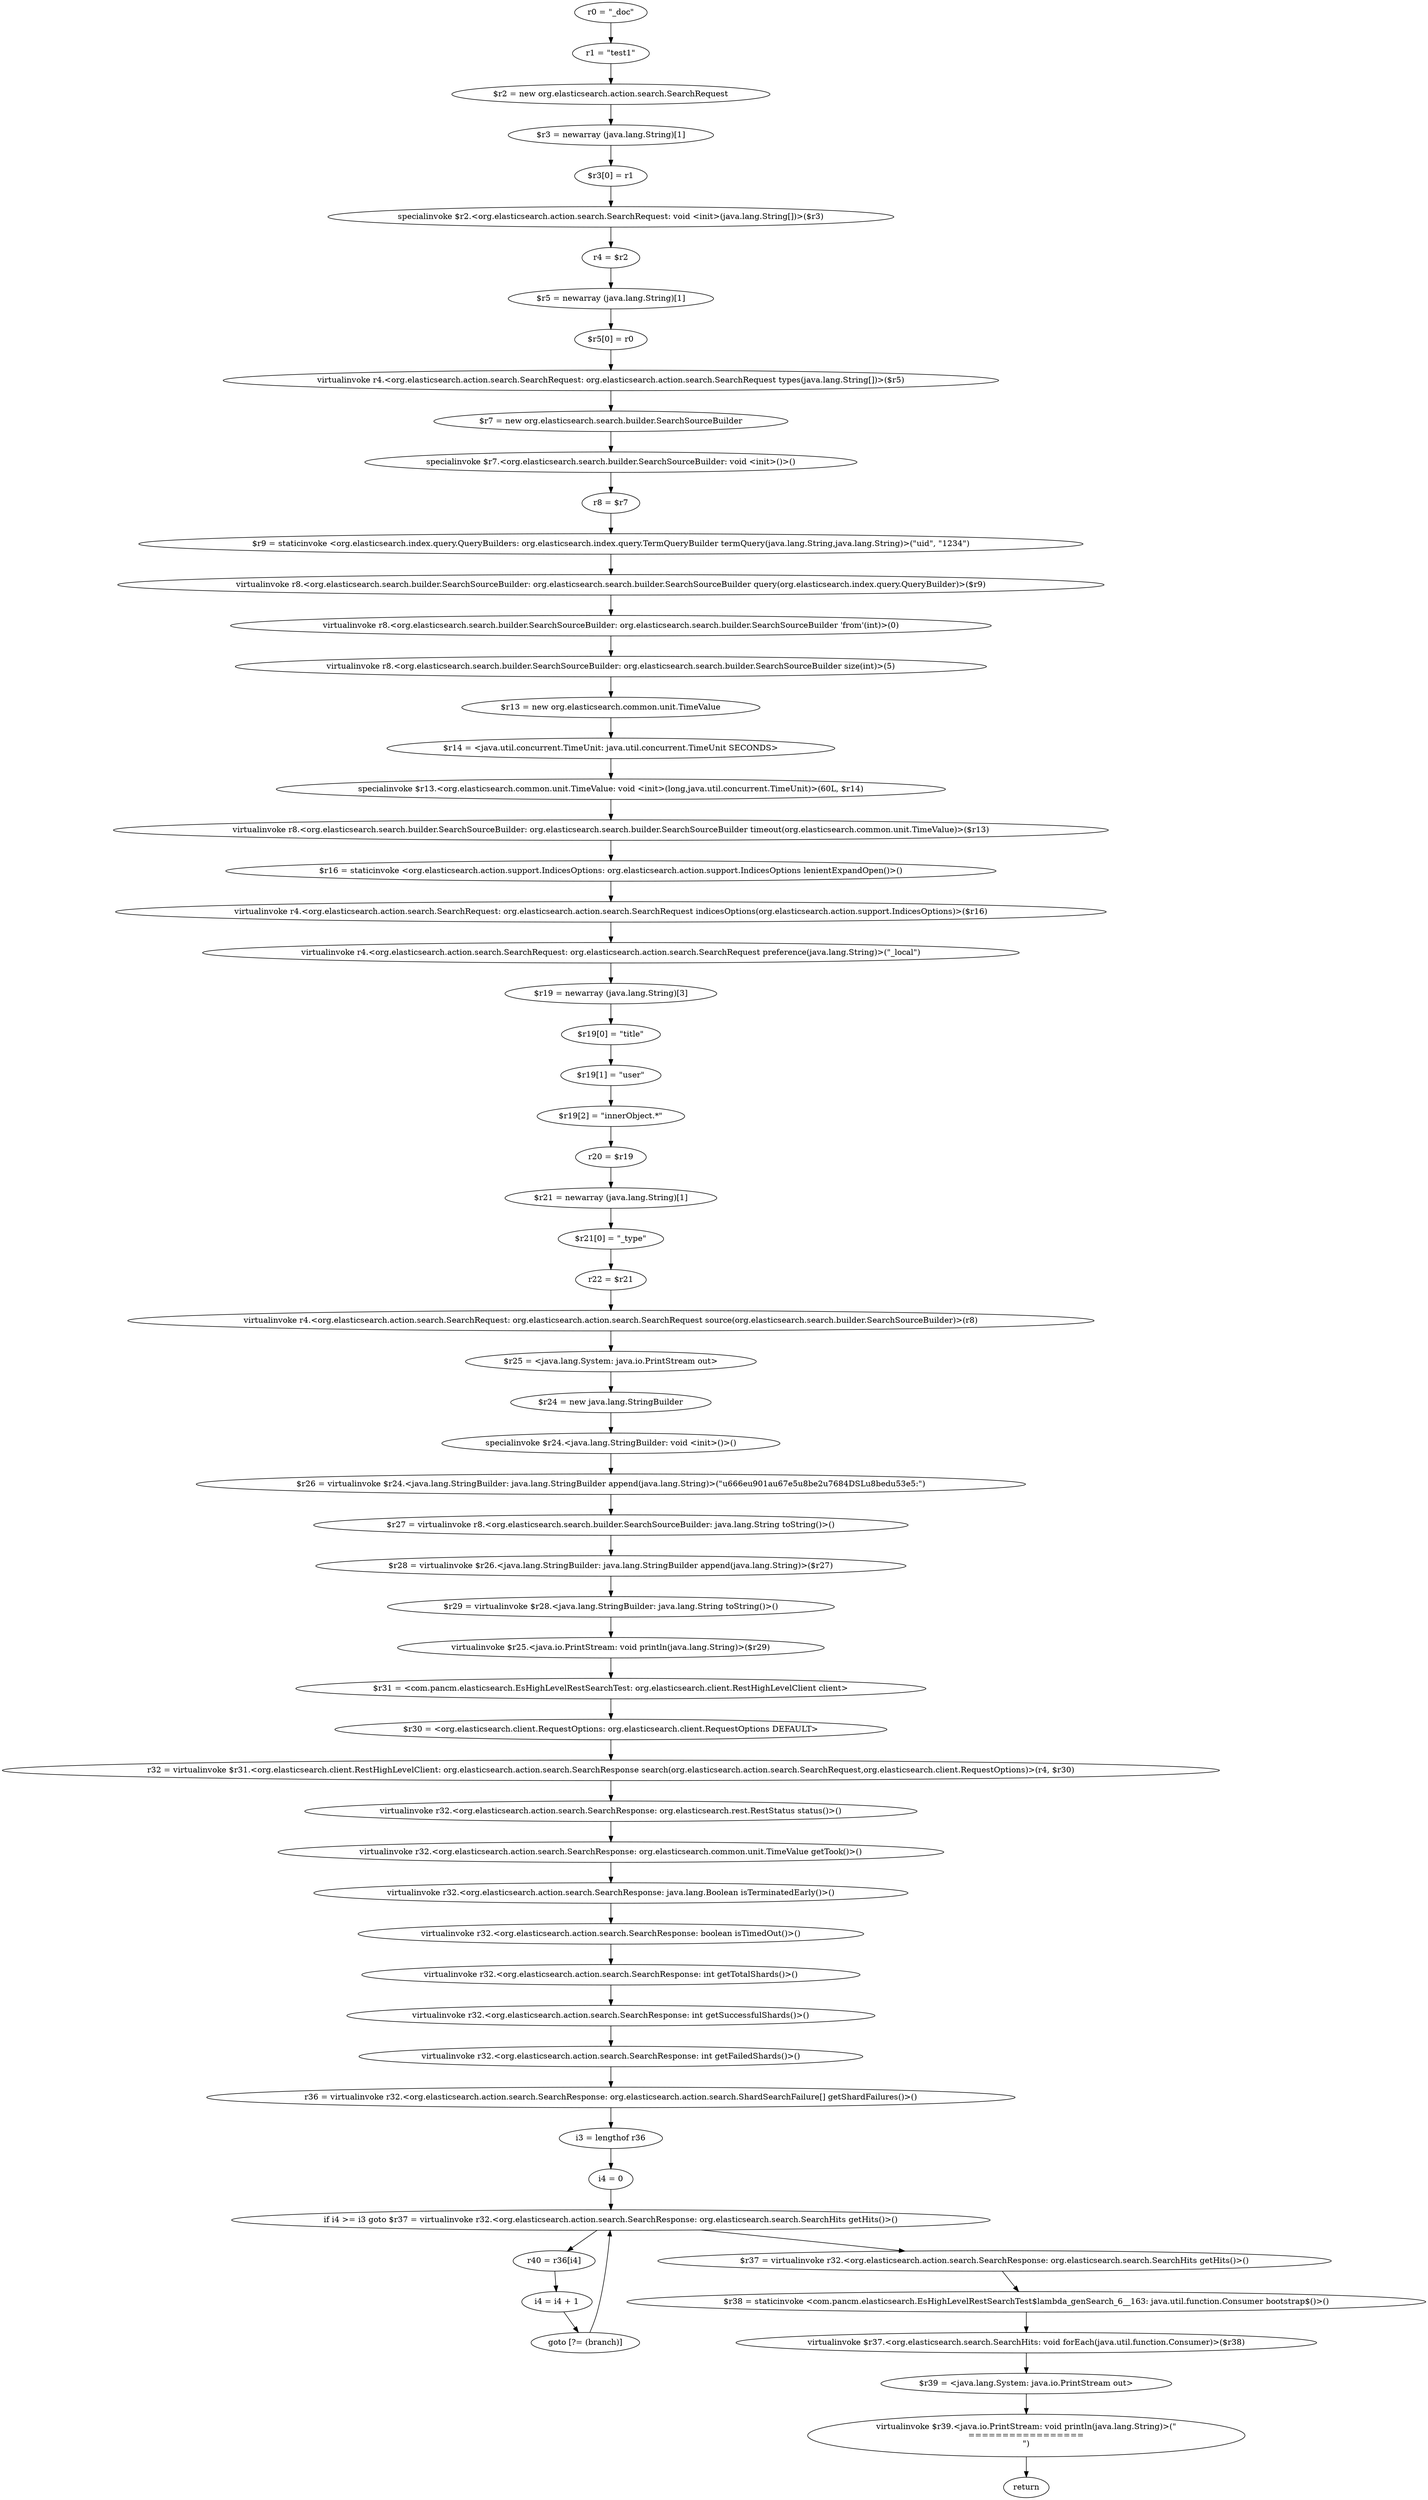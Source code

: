 digraph "unitGraph" {
    "r0 = \"_doc\""
    "r1 = \"test1\""
    "$r2 = new org.elasticsearch.action.search.SearchRequest"
    "$r3 = newarray (java.lang.String)[1]"
    "$r3[0] = r1"
    "specialinvoke $r2.<org.elasticsearch.action.search.SearchRequest: void <init>(java.lang.String[])>($r3)"
    "r4 = $r2"
    "$r5 = newarray (java.lang.String)[1]"
    "$r5[0] = r0"
    "virtualinvoke r4.<org.elasticsearch.action.search.SearchRequest: org.elasticsearch.action.search.SearchRequest types(java.lang.String[])>($r5)"
    "$r7 = new org.elasticsearch.search.builder.SearchSourceBuilder"
    "specialinvoke $r7.<org.elasticsearch.search.builder.SearchSourceBuilder: void <init>()>()"
    "r8 = $r7"
    "$r9 = staticinvoke <org.elasticsearch.index.query.QueryBuilders: org.elasticsearch.index.query.TermQueryBuilder termQuery(java.lang.String,java.lang.String)>(\"uid\", \"1234\")"
    "virtualinvoke r8.<org.elasticsearch.search.builder.SearchSourceBuilder: org.elasticsearch.search.builder.SearchSourceBuilder query(org.elasticsearch.index.query.QueryBuilder)>($r9)"
    "virtualinvoke r8.<org.elasticsearch.search.builder.SearchSourceBuilder: org.elasticsearch.search.builder.SearchSourceBuilder 'from'(int)>(0)"
    "virtualinvoke r8.<org.elasticsearch.search.builder.SearchSourceBuilder: org.elasticsearch.search.builder.SearchSourceBuilder size(int)>(5)"
    "$r13 = new org.elasticsearch.common.unit.TimeValue"
    "$r14 = <java.util.concurrent.TimeUnit: java.util.concurrent.TimeUnit SECONDS>"
    "specialinvoke $r13.<org.elasticsearch.common.unit.TimeValue: void <init>(long,java.util.concurrent.TimeUnit)>(60L, $r14)"
    "virtualinvoke r8.<org.elasticsearch.search.builder.SearchSourceBuilder: org.elasticsearch.search.builder.SearchSourceBuilder timeout(org.elasticsearch.common.unit.TimeValue)>($r13)"
    "$r16 = staticinvoke <org.elasticsearch.action.support.IndicesOptions: org.elasticsearch.action.support.IndicesOptions lenientExpandOpen()>()"
    "virtualinvoke r4.<org.elasticsearch.action.search.SearchRequest: org.elasticsearch.action.search.SearchRequest indicesOptions(org.elasticsearch.action.support.IndicesOptions)>($r16)"
    "virtualinvoke r4.<org.elasticsearch.action.search.SearchRequest: org.elasticsearch.action.search.SearchRequest preference(java.lang.String)>(\"_local\")"
    "$r19 = newarray (java.lang.String)[3]"
    "$r19[0] = \"title\""
    "$r19[1] = \"user\""
    "$r19[2] = \"innerObject.*\""
    "r20 = $r19"
    "$r21 = newarray (java.lang.String)[1]"
    "$r21[0] = \"_type\""
    "r22 = $r21"
    "virtualinvoke r4.<org.elasticsearch.action.search.SearchRequest: org.elasticsearch.action.search.SearchRequest source(org.elasticsearch.search.builder.SearchSourceBuilder)>(r8)"
    "$r25 = <java.lang.System: java.io.PrintStream out>"
    "$r24 = new java.lang.StringBuilder"
    "specialinvoke $r24.<java.lang.StringBuilder: void <init>()>()"
    "$r26 = virtualinvoke $r24.<java.lang.StringBuilder: java.lang.StringBuilder append(java.lang.String)>(\"\u666e\u901a\u67e5\u8be2\u7684DSL\u8bed\u53e5:\")"
    "$r27 = virtualinvoke r8.<org.elasticsearch.search.builder.SearchSourceBuilder: java.lang.String toString()>()"
    "$r28 = virtualinvoke $r26.<java.lang.StringBuilder: java.lang.StringBuilder append(java.lang.String)>($r27)"
    "$r29 = virtualinvoke $r28.<java.lang.StringBuilder: java.lang.String toString()>()"
    "virtualinvoke $r25.<java.io.PrintStream: void println(java.lang.String)>($r29)"
    "$r31 = <com.pancm.elasticsearch.EsHighLevelRestSearchTest: org.elasticsearch.client.RestHighLevelClient client>"
    "$r30 = <org.elasticsearch.client.RequestOptions: org.elasticsearch.client.RequestOptions DEFAULT>"
    "r32 = virtualinvoke $r31.<org.elasticsearch.client.RestHighLevelClient: org.elasticsearch.action.search.SearchResponse search(org.elasticsearch.action.search.SearchRequest,org.elasticsearch.client.RequestOptions)>(r4, $r30)"
    "virtualinvoke r32.<org.elasticsearch.action.search.SearchResponse: org.elasticsearch.rest.RestStatus status()>()"
    "virtualinvoke r32.<org.elasticsearch.action.search.SearchResponse: org.elasticsearch.common.unit.TimeValue getTook()>()"
    "virtualinvoke r32.<org.elasticsearch.action.search.SearchResponse: java.lang.Boolean isTerminatedEarly()>()"
    "virtualinvoke r32.<org.elasticsearch.action.search.SearchResponse: boolean isTimedOut()>()"
    "virtualinvoke r32.<org.elasticsearch.action.search.SearchResponse: int getTotalShards()>()"
    "virtualinvoke r32.<org.elasticsearch.action.search.SearchResponse: int getSuccessfulShards()>()"
    "virtualinvoke r32.<org.elasticsearch.action.search.SearchResponse: int getFailedShards()>()"
    "r36 = virtualinvoke r32.<org.elasticsearch.action.search.SearchResponse: org.elasticsearch.action.search.ShardSearchFailure[] getShardFailures()>()"
    "i3 = lengthof r36"
    "i4 = 0"
    "if i4 >= i3 goto $r37 = virtualinvoke r32.<org.elasticsearch.action.search.SearchResponse: org.elasticsearch.search.SearchHits getHits()>()"
    "r40 = r36[i4]"
    "i4 = i4 + 1"
    "goto [?= (branch)]"
    "$r37 = virtualinvoke r32.<org.elasticsearch.action.search.SearchResponse: org.elasticsearch.search.SearchHits getHits()>()"
    "$r38 = staticinvoke <com.pancm.elasticsearch.EsHighLevelRestSearchTest$lambda_genSearch_6__163: java.util.function.Consumer bootstrap$()>()"
    "virtualinvoke $r37.<org.elasticsearch.search.SearchHits: void forEach(java.util.function.Consumer)>($r38)"
    "$r39 = <java.lang.System: java.io.PrintStream out>"
    "virtualinvoke $r39.<java.io.PrintStream: void println(java.lang.String)>(\"\n=================\n\")"
    "return"
    "r0 = \"_doc\""->"r1 = \"test1\"";
    "r1 = \"test1\""->"$r2 = new org.elasticsearch.action.search.SearchRequest";
    "$r2 = new org.elasticsearch.action.search.SearchRequest"->"$r3 = newarray (java.lang.String)[1]";
    "$r3 = newarray (java.lang.String)[1]"->"$r3[0] = r1";
    "$r3[0] = r1"->"specialinvoke $r2.<org.elasticsearch.action.search.SearchRequest: void <init>(java.lang.String[])>($r3)";
    "specialinvoke $r2.<org.elasticsearch.action.search.SearchRequest: void <init>(java.lang.String[])>($r3)"->"r4 = $r2";
    "r4 = $r2"->"$r5 = newarray (java.lang.String)[1]";
    "$r5 = newarray (java.lang.String)[1]"->"$r5[0] = r0";
    "$r5[0] = r0"->"virtualinvoke r4.<org.elasticsearch.action.search.SearchRequest: org.elasticsearch.action.search.SearchRequest types(java.lang.String[])>($r5)";
    "virtualinvoke r4.<org.elasticsearch.action.search.SearchRequest: org.elasticsearch.action.search.SearchRequest types(java.lang.String[])>($r5)"->"$r7 = new org.elasticsearch.search.builder.SearchSourceBuilder";
    "$r7 = new org.elasticsearch.search.builder.SearchSourceBuilder"->"specialinvoke $r7.<org.elasticsearch.search.builder.SearchSourceBuilder: void <init>()>()";
    "specialinvoke $r7.<org.elasticsearch.search.builder.SearchSourceBuilder: void <init>()>()"->"r8 = $r7";
    "r8 = $r7"->"$r9 = staticinvoke <org.elasticsearch.index.query.QueryBuilders: org.elasticsearch.index.query.TermQueryBuilder termQuery(java.lang.String,java.lang.String)>(\"uid\", \"1234\")";
    "$r9 = staticinvoke <org.elasticsearch.index.query.QueryBuilders: org.elasticsearch.index.query.TermQueryBuilder termQuery(java.lang.String,java.lang.String)>(\"uid\", \"1234\")"->"virtualinvoke r8.<org.elasticsearch.search.builder.SearchSourceBuilder: org.elasticsearch.search.builder.SearchSourceBuilder query(org.elasticsearch.index.query.QueryBuilder)>($r9)";
    "virtualinvoke r8.<org.elasticsearch.search.builder.SearchSourceBuilder: org.elasticsearch.search.builder.SearchSourceBuilder query(org.elasticsearch.index.query.QueryBuilder)>($r9)"->"virtualinvoke r8.<org.elasticsearch.search.builder.SearchSourceBuilder: org.elasticsearch.search.builder.SearchSourceBuilder 'from'(int)>(0)";
    "virtualinvoke r8.<org.elasticsearch.search.builder.SearchSourceBuilder: org.elasticsearch.search.builder.SearchSourceBuilder 'from'(int)>(0)"->"virtualinvoke r8.<org.elasticsearch.search.builder.SearchSourceBuilder: org.elasticsearch.search.builder.SearchSourceBuilder size(int)>(5)";
    "virtualinvoke r8.<org.elasticsearch.search.builder.SearchSourceBuilder: org.elasticsearch.search.builder.SearchSourceBuilder size(int)>(5)"->"$r13 = new org.elasticsearch.common.unit.TimeValue";
    "$r13 = new org.elasticsearch.common.unit.TimeValue"->"$r14 = <java.util.concurrent.TimeUnit: java.util.concurrent.TimeUnit SECONDS>";
    "$r14 = <java.util.concurrent.TimeUnit: java.util.concurrent.TimeUnit SECONDS>"->"specialinvoke $r13.<org.elasticsearch.common.unit.TimeValue: void <init>(long,java.util.concurrent.TimeUnit)>(60L, $r14)";
    "specialinvoke $r13.<org.elasticsearch.common.unit.TimeValue: void <init>(long,java.util.concurrent.TimeUnit)>(60L, $r14)"->"virtualinvoke r8.<org.elasticsearch.search.builder.SearchSourceBuilder: org.elasticsearch.search.builder.SearchSourceBuilder timeout(org.elasticsearch.common.unit.TimeValue)>($r13)";
    "virtualinvoke r8.<org.elasticsearch.search.builder.SearchSourceBuilder: org.elasticsearch.search.builder.SearchSourceBuilder timeout(org.elasticsearch.common.unit.TimeValue)>($r13)"->"$r16 = staticinvoke <org.elasticsearch.action.support.IndicesOptions: org.elasticsearch.action.support.IndicesOptions lenientExpandOpen()>()";
    "$r16 = staticinvoke <org.elasticsearch.action.support.IndicesOptions: org.elasticsearch.action.support.IndicesOptions lenientExpandOpen()>()"->"virtualinvoke r4.<org.elasticsearch.action.search.SearchRequest: org.elasticsearch.action.search.SearchRequest indicesOptions(org.elasticsearch.action.support.IndicesOptions)>($r16)";
    "virtualinvoke r4.<org.elasticsearch.action.search.SearchRequest: org.elasticsearch.action.search.SearchRequest indicesOptions(org.elasticsearch.action.support.IndicesOptions)>($r16)"->"virtualinvoke r4.<org.elasticsearch.action.search.SearchRequest: org.elasticsearch.action.search.SearchRequest preference(java.lang.String)>(\"_local\")";
    "virtualinvoke r4.<org.elasticsearch.action.search.SearchRequest: org.elasticsearch.action.search.SearchRequest preference(java.lang.String)>(\"_local\")"->"$r19 = newarray (java.lang.String)[3]";
    "$r19 = newarray (java.lang.String)[3]"->"$r19[0] = \"title\"";
    "$r19[0] = \"title\""->"$r19[1] = \"user\"";
    "$r19[1] = \"user\""->"$r19[2] = \"innerObject.*\"";
    "$r19[2] = \"innerObject.*\""->"r20 = $r19";
    "r20 = $r19"->"$r21 = newarray (java.lang.String)[1]";
    "$r21 = newarray (java.lang.String)[1]"->"$r21[0] = \"_type\"";
    "$r21[0] = \"_type\""->"r22 = $r21";
    "r22 = $r21"->"virtualinvoke r4.<org.elasticsearch.action.search.SearchRequest: org.elasticsearch.action.search.SearchRequest source(org.elasticsearch.search.builder.SearchSourceBuilder)>(r8)";
    "virtualinvoke r4.<org.elasticsearch.action.search.SearchRequest: org.elasticsearch.action.search.SearchRequest source(org.elasticsearch.search.builder.SearchSourceBuilder)>(r8)"->"$r25 = <java.lang.System: java.io.PrintStream out>";
    "$r25 = <java.lang.System: java.io.PrintStream out>"->"$r24 = new java.lang.StringBuilder";
    "$r24 = new java.lang.StringBuilder"->"specialinvoke $r24.<java.lang.StringBuilder: void <init>()>()";
    "specialinvoke $r24.<java.lang.StringBuilder: void <init>()>()"->"$r26 = virtualinvoke $r24.<java.lang.StringBuilder: java.lang.StringBuilder append(java.lang.String)>(\"\u666e\u901a\u67e5\u8be2\u7684DSL\u8bed\u53e5:\")";
    "$r26 = virtualinvoke $r24.<java.lang.StringBuilder: java.lang.StringBuilder append(java.lang.String)>(\"\u666e\u901a\u67e5\u8be2\u7684DSL\u8bed\u53e5:\")"->"$r27 = virtualinvoke r8.<org.elasticsearch.search.builder.SearchSourceBuilder: java.lang.String toString()>()";
    "$r27 = virtualinvoke r8.<org.elasticsearch.search.builder.SearchSourceBuilder: java.lang.String toString()>()"->"$r28 = virtualinvoke $r26.<java.lang.StringBuilder: java.lang.StringBuilder append(java.lang.String)>($r27)";
    "$r28 = virtualinvoke $r26.<java.lang.StringBuilder: java.lang.StringBuilder append(java.lang.String)>($r27)"->"$r29 = virtualinvoke $r28.<java.lang.StringBuilder: java.lang.String toString()>()";
    "$r29 = virtualinvoke $r28.<java.lang.StringBuilder: java.lang.String toString()>()"->"virtualinvoke $r25.<java.io.PrintStream: void println(java.lang.String)>($r29)";
    "virtualinvoke $r25.<java.io.PrintStream: void println(java.lang.String)>($r29)"->"$r31 = <com.pancm.elasticsearch.EsHighLevelRestSearchTest: org.elasticsearch.client.RestHighLevelClient client>";
    "$r31 = <com.pancm.elasticsearch.EsHighLevelRestSearchTest: org.elasticsearch.client.RestHighLevelClient client>"->"$r30 = <org.elasticsearch.client.RequestOptions: org.elasticsearch.client.RequestOptions DEFAULT>";
    "$r30 = <org.elasticsearch.client.RequestOptions: org.elasticsearch.client.RequestOptions DEFAULT>"->"r32 = virtualinvoke $r31.<org.elasticsearch.client.RestHighLevelClient: org.elasticsearch.action.search.SearchResponse search(org.elasticsearch.action.search.SearchRequest,org.elasticsearch.client.RequestOptions)>(r4, $r30)";
    "r32 = virtualinvoke $r31.<org.elasticsearch.client.RestHighLevelClient: org.elasticsearch.action.search.SearchResponse search(org.elasticsearch.action.search.SearchRequest,org.elasticsearch.client.RequestOptions)>(r4, $r30)"->"virtualinvoke r32.<org.elasticsearch.action.search.SearchResponse: org.elasticsearch.rest.RestStatus status()>()";
    "virtualinvoke r32.<org.elasticsearch.action.search.SearchResponse: org.elasticsearch.rest.RestStatus status()>()"->"virtualinvoke r32.<org.elasticsearch.action.search.SearchResponse: org.elasticsearch.common.unit.TimeValue getTook()>()";
    "virtualinvoke r32.<org.elasticsearch.action.search.SearchResponse: org.elasticsearch.common.unit.TimeValue getTook()>()"->"virtualinvoke r32.<org.elasticsearch.action.search.SearchResponse: java.lang.Boolean isTerminatedEarly()>()";
    "virtualinvoke r32.<org.elasticsearch.action.search.SearchResponse: java.lang.Boolean isTerminatedEarly()>()"->"virtualinvoke r32.<org.elasticsearch.action.search.SearchResponse: boolean isTimedOut()>()";
    "virtualinvoke r32.<org.elasticsearch.action.search.SearchResponse: boolean isTimedOut()>()"->"virtualinvoke r32.<org.elasticsearch.action.search.SearchResponse: int getTotalShards()>()";
    "virtualinvoke r32.<org.elasticsearch.action.search.SearchResponse: int getTotalShards()>()"->"virtualinvoke r32.<org.elasticsearch.action.search.SearchResponse: int getSuccessfulShards()>()";
    "virtualinvoke r32.<org.elasticsearch.action.search.SearchResponse: int getSuccessfulShards()>()"->"virtualinvoke r32.<org.elasticsearch.action.search.SearchResponse: int getFailedShards()>()";
    "virtualinvoke r32.<org.elasticsearch.action.search.SearchResponse: int getFailedShards()>()"->"r36 = virtualinvoke r32.<org.elasticsearch.action.search.SearchResponse: org.elasticsearch.action.search.ShardSearchFailure[] getShardFailures()>()";
    "r36 = virtualinvoke r32.<org.elasticsearch.action.search.SearchResponse: org.elasticsearch.action.search.ShardSearchFailure[] getShardFailures()>()"->"i3 = lengthof r36";
    "i3 = lengthof r36"->"i4 = 0";
    "i4 = 0"->"if i4 >= i3 goto $r37 = virtualinvoke r32.<org.elasticsearch.action.search.SearchResponse: org.elasticsearch.search.SearchHits getHits()>()";
    "if i4 >= i3 goto $r37 = virtualinvoke r32.<org.elasticsearch.action.search.SearchResponse: org.elasticsearch.search.SearchHits getHits()>()"->"r40 = r36[i4]";
    "if i4 >= i3 goto $r37 = virtualinvoke r32.<org.elasticsearch.action.search.SearchResponse: org.elasticsearch.search.SearchHits getHits()>()"->"$r37 = virtualinvoke r32.<org.elasticsearch.action.search.SearchResponse: org.elasticsearch.search.SearchHits getHits()>()";
    "r40 = r36[i4]"->"i4 = i4 + 1";
    "i4 = i4 + 1"->"goto [?= (branch)]";
    "goto [?= (branch)]"->"if i4 >= i3 goto $r37 = virtualinvoke r32.<org.elasticsearch.action.search.SearchResponse: org.elasticsearch.search.SearchHits getHits()>()";
    "$r37 = virtualinvoke r32.<org.elasticsearch.action.search.SearchResponse: org.elasticsearch.search.SearchHits getHits()>()"->"$r38 = staticinvoke <com.pancm.elasticsearch.EsHighLevelRestSearchTest$lambda_genSearch_6__163: java.util.function.Consumer bootstrap$()>()";
    "$r38 = staticinvoke <com.pancm.elasticsearch.EsHighLevelRestSearchTest$lambda_genSearch_6__163: java.util.function.Consumer bootstrap$()>()"->"virtualinvoke $r37.<org.elasticsearch.search.SearchHits: void forEach(java.util.function.Consumer)>($r38)";
    "virtualinvoke $r37.<org.elasticsearch.search.SearchHits: void forEach(java.util.function.Consumer)>($r38)"->"$r39 = <java.lang.System: java.io.PrintStream out>";
    "$r39 = <java.lang.System: java.io.PrintStream out>"->"virtualinvoke $r39.<java.io.PrintStream: void println(java.lang.String)>(\"\n=================\n\")";
    "virtualinvoke $r39.<java.io.PrintStream: void println(java.lang.String)>(\"\n=================\n\")"->"return";
}
